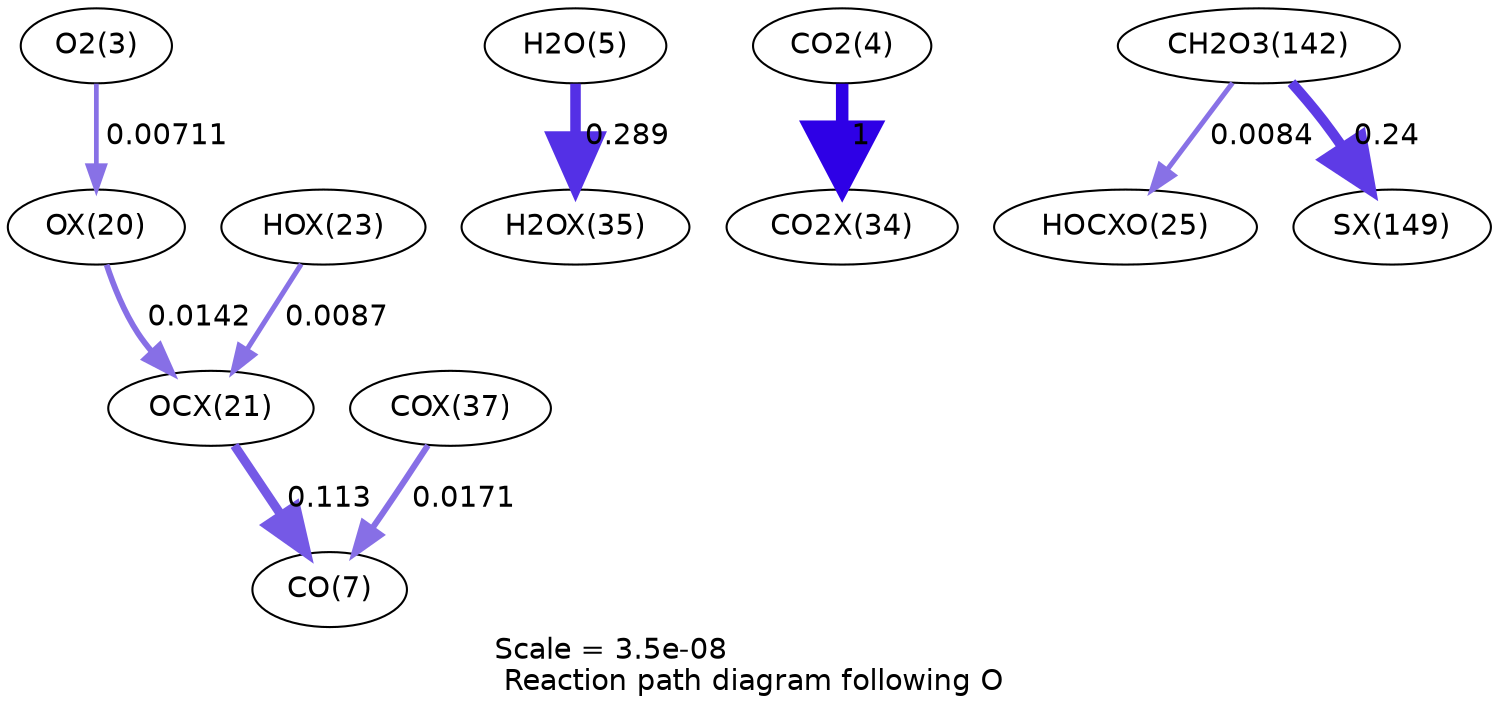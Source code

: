 digraph reaction_paths {
center=1;
s5 -> s25[fontname="Helvetica", style="setlinewidth(2.27)", arrowsize=1.13, color="0.7, 0.507, 0.9"
, label=" 0.00711"];
s25 -> s26[fontname="Helvetica", style="setlinewidth(2.79)", arrowsize=1.39, color="0.7, 0.514, 0.9"
, label=" 0.0142"];
s28 -> s26[fontname="Helvetica", style="setlinewidth(2.42)", arrowsize=1.21, color="0.7, 0.509, 0.9"
, label=" 0.0087"];
s7 -> s35[fontname="Helvetica", style="setlinewidth(5.06)", arrowsize=2.53, color="0.7, 0.789, 0.9"
, label=" 0.289"];
s26 -> s9[fontname="Helvetica", style="setlinewidth(4.36)", arrowsize=2.18, color="0.7, 0.613, 0.9"
, label=" 0.113"];
s37 -> s9[fontname="Helvetica", style="setlinewidth(2.93)", arrowsize=1.46, color="0.7, 0.517, 0.9"
, label=" 0.0171"];
s6 -> s34[fontname="Helvetica", style="setlinewidth(6)", arrowsize=3, color="0.7, 1.5, 0.9"
, label=" 1"];
s21 -> s30[fontname="Helvetica", style="setlinewidth(2.39)", arrowsize=1.2, color="0.7, 0.508, 0.9"
, label=" 0.0084"];
s21 -> s45[fontname="Helvetica", style="setlinewidth(4.92)", arrowsize=2.46, color="0.7, 0.74, 0.9"
, label=" 0.24"];
s5 [ fontname="Helvetica", label="O2(3)"];
s6 [ fontname="Helvetica", label="CO2(4)"];
s7 [ fontname="Helvetica", label="H2O(5)"];
s9 [ fontname="Helvetica", label="CO(7)"];
s21 [ fontname="Helvetica", label="CH2O3(142)"];
s25 [ fontname="Helvetica", label="OX(20)"];
s26 [ fontname="Helvetica", label="OCX(21)"];
s28 [ fontname="Helvetica", label="HOX(23)"];
s30 [ fontname="Helvetica", label="HOCXO(25)"];
s34 [ fontname="Helvetica", label="CO2X(34)"];
s35 [ fontname="Helvetica", label="H2OX(35)"];
s37 [ fontname="Helvetica", label="COX(37)"];
s45 [ fontname="Helvetica", label="SX(149)"];
 label = "Scale = 3.5e-08\l Reaction path diagram following O";
 fontname = "Helvetica";
}
